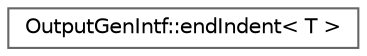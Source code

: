 digraph "Graphical Class Hierarchy"
{
 // INTERACTIVE_SVG=YES
 // LATEX_PDF_SIZE
  bgcolor="transparent";
  edge [fontname=Helvetica,fontsize=10,labelfontname=Helvetica,labelfontsize=10];
  node [fontname=Helvetica,fontsize=10,shape=box,height=0.2,width=0.4];
  rankdir="LR";
  Node0 [label="OutputGenIntf::endIndent\< T \>",height=0.2,width=0.4,color="grey40", fillcolor="white", style="filled",URL="$de/d16/struct_output_gen_intf_1_1end_indent.html",tooltip=" "];
}

